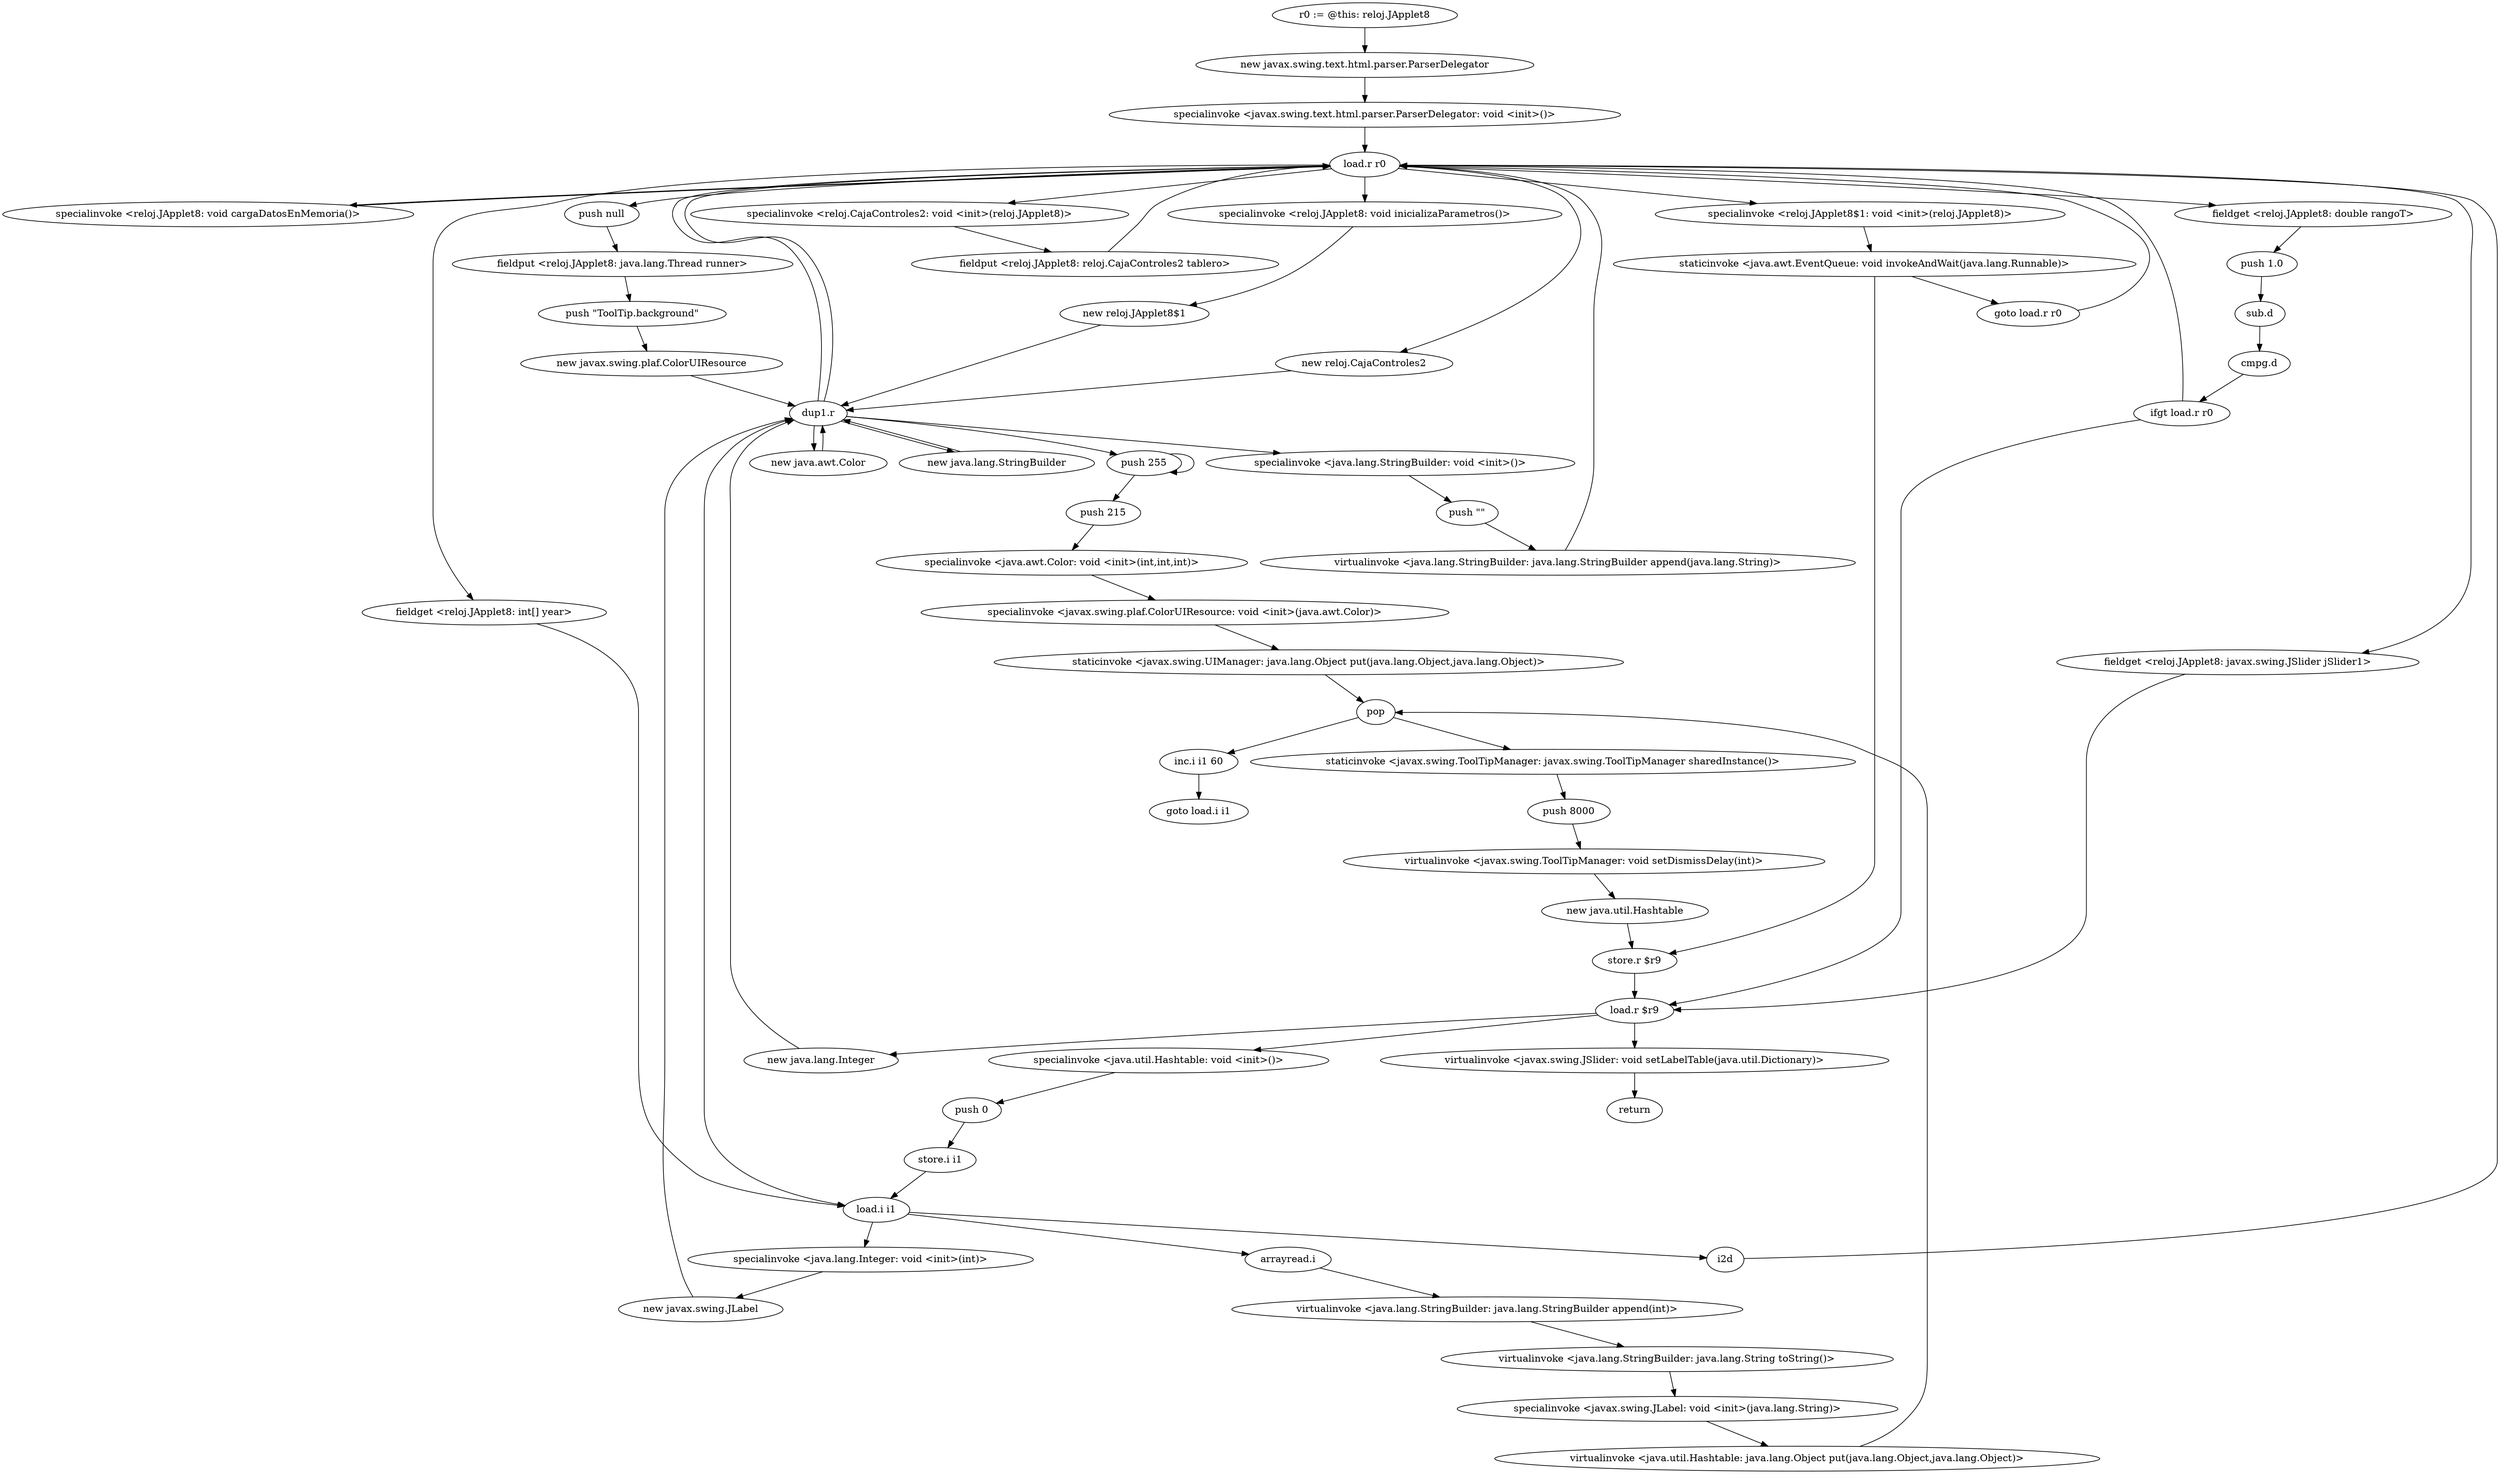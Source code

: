 digraph "" {
    "r0 := @this: reloj.JApplet8"
    "new javax.swing.text.html.parser.ParserDelegator"
    "r0 := @this: reloj.JApplet8"->"new javax.swing.text.html.parser.ParserDelegator";
    "specialinvoke <javax.swing.text.html.parser.ParserDelegator: void <init>()>"
    "new javax.swing.text.html.parser.ParserDelegator"->"specialinvoke <javax.swing.text.html.parser.ParserDelegator: void <init>()>";
    "load.r r0"
    "specialinvoke <javax.swing.text.html.parser.ParserDelegator: void <init>()>"->"load.r r0";
    "specialinvoke <reloj.JApplet8: void cargaDatosEnMemoria()>"
    "load.r r0"->"specialinvoke <reloj.JApplet8: void cargaDatosEnMemoria()>";
    "specialinvoke <reloj.JApplet8: void cargaDatosEnMemoria()>"->"load.r r0";
    "specialinvoke <reloj.JApplet8: void inicializaParametros()>"
    "load.r r0"->"specialinvoke <reloj.JApplet8: void inicializaParametros()>";
    "new reloj.JApplet8$1"
    "specialinvoke <reloj.JApplet8: void inicializaParametros()>"->"new reloj.JApplet8$1";
    "dup1.r"
    "new reloj.JApplet8$1"->"dup1.r";
    "dup1.r"->"load.r r0";
    "specialinvoke <reloj.JApplet8$1: void <init>(reloj.JApplet8)>"
    "load.r r0"->"specialinvoke <reloj.JApplet8$1: void <init>(reloj.JApplet8)>";
    "staticinvoke <java.awt.EventQueue: void invokeAndWait(java.lang.Runnable)>"
    "specialinvoke <reloj.JApplet8$1: void <init>(reloj.JApplet8)>"->"staticinvoke <java.awt.EventQueue: void invokeAndWait(java.lang.Runnable)>";
    "goto load.r r0"
    "staticinvoke <java.awt.EventQueue: void invokeAndWait(java.lang.Runnable)>"->"goto load.r r0";
    "goto load.r r0"->"load.r r0";
    "new reloj.CajaControles2"
    "load.r r0"->"new reloj.CajaControles2";
    "new reloj.CajaControles2"->"dup1.r";
    "dup1.r"->"load.r r0";
    "specialinvoke <reloj.CajaControles2: void <init>(reloj.JApplet8)>"
    "load.r r0"->"specialinvoke <reloj.CajaControles2: void <init>(reloj.JApplet8)>";
    "fieldput <reloj.JApplet8: reloj.CajaControles2 tablero>"
    "specialinvoke <reloj.CajaControles2: void <init>(reloj.JApplet8)>"->"fieldput <reloj.JApplet8: reloj.CajaControles2 tablero>";
    "fieldput <reloj.JApplet8: reloj.CajaControles2 tablero>"->"load.r r0";
    "push null"
    "load.r r0"->"push null";
    "fieldput <reloj.JApplet8: java.lang.Thread runner>"
    "push null"->"fieldput <reloj.JApplet8: java.lang.Thread runner>";
    "push \"ToolTip.background\""
    "fieldput <reloj.JApplet8: java.lang.Thread runner>"->"push \"ToolTip.background\"";
    "new javax.swing.plaf.ColorUIResource"
    "push \"ToolTip.background\""->"new javax.swing.plaf.ColorUIResource";
    "new javax.swing.plaf.ColorUIResource"->"dup1.r";
    "new java.awt.Color"
    "dup1.r"->"new java.awt.Color";
    "new java.awt.Color"->"dup1.r";
    "push 255"
    "dup1.r"->"push 255";
    "push 255"->"push 255";
    "push 215"
    "push 255"->"push 215";
    "specialinvoke <java.awt.Color: void <init>(int,int,int)>"
    "push 215"->"specialinvoke <java.awt.Color: void <init>(int,int,int)>";
    "specialinvoke <javax.swing.plaf.ColorUIResource: void <init>(java.awt.Color)>"
    "specialinvoke <java.awt.Color: void <init>(int,int,int)>"->"specialinvoke <javax.swing.plaf.ColorUIResource: void <init>(java.awt.Color)>";
    "staticinvoke <javax.swing.UIManager: java.lang.Object put(java.lang.Object,java.lang.Object)>"
    "specialinvoke <javax.swing.plaf.ColorUIResource: void <init>(java.awt.Color)>"->"staticinvoke <javax.swing.UIManager: java.lang.Object put(java.lang.Object,java.lang.Object)>";
    "pop"
    "staticinvoke <javax.swing.UIManager: java.lang.Object put(java.lang.Object,java.lang.Object)>"->"pop";
    "staticinvoke <javax.swing.ToolTipManager: javax.swing.ToolTipManager sharedInstance()>"
    "pop"->"staticinvoke <javax.swing.ToolTipManager: javax.swing.ToolTipManager sharedInstance()>";
    "push 8000"
    "staticinvoke <javax.swing.ToolTipManager: javax.swing.ToolTipManager sharedInstance()>"->"push 8000";
    "virtualinvoke <javax.swing.ToolTipManager: void setDismissDelay(int)>"
    "push 8000"->"virtualinvoke <javax.swing.ToolTipManager: void setDismissDelay(int)>";
    "new java.util.Hashtable"
    "virtualinvoke <javax.swing.ToolTipManager: void setDismissDelay(int)>"->"new java.util.Hashtable";
    "store.r $r9"
    "new java.util.Hashtable"->"store.r $r9";
    "load.r $r9"
    "store.r $r9"->"load.r $r9";
    "specialinvoke <java.util.Hashtable: void <init>()>"
    "load.r $r9"->"specialinvoke <java.util.Hashtable: void <init>()>";
    "push 0"
    "specialinvoke <java.util.Hashtable: void <init>()>"->"push 0";
    "store.i i1"
    "push 0"->"store.i i1";
    "load.i i1"
    "store.i i1"->"load.i i1";
    "i2d"
    "load.i i1"->"i2d";
    "i2d"->"load.r r0";
    "fieldget <reloj.JApplet8: double rangoT>"
    "load.r r0"->"fieldget <reloj.JApplet8: double rangoT>";
    "push 1.0"
    "fieldget <reloj.JApplet8: double rangoT>"->"push 1.0";
    "sub.d"
    "push 1.0"->"sub.d";
    "cmpg.d"
    "sub.d"->"cmpg.d";
    "ifgt load.r r0"
    "cmpg.d"->"ifgt load.r r0";
    "ifgt load.r r0"->"load.r $r9";
    "new java.lang.Integer"
    "load.r $r9"->"new java.lang.Integer";
    "new java.lang.Integer"->"dup1.r";
    "dup1.r"->"load.i i1";
    "specialinvoke <java.lang.Integer: void <init>(int)>"
    "load.i i1"->"specialinvoke <java.lang.Integer: void <init>(int)>";
    "new javax.swing.JLabel"
    "specialinvoke <java.lang.Integer: void <init>(int)>"->"new javax.swing.JLabel";
    "new javax.swing.JLabel"->"dup1.r";
    "new java.lang.StringBuilder"
    "dup1.r"->"new java.lang.StringBuilder";
    "new java.lang.StringBuilder"->"dup1.r";
    "specialinvoke <java.lang.StringBuilder: void <init>()>"
    "dup1.r"->"specialinvoke <java.lang.StringBuilder: void <init>()>";
    "push \"\""
    "specialinvoke <java.lang.StringBuilder: void <init>()>"->"push \"\"";
    "virtualinvoke <java.lang.StringBuilder: java.lang.StringBuilder append(java.lang.String)>"
    "push \"\""->"virtualinvoke <java.lang.StringBuilder: java.lang.StringBuilder append(java.lang.String)>";
    "virtualinvoke <java.lang.StringBuilder: java.lang.StringBuilder append(java.lang.String)>"->"load.r r0";
    "fieldget <reloj.JApplet8: int[] year>"
    "load.r r0"->"fieldget <reloj.JApplet8: int[] year>";
    "fieldget <reloj.JApplet8: int[] year>"->"load.i i1";
    "arrayread.i"
    "load.i i1"->"arrayread.i";
    "virtualinvoke <java.lang.StringBuilder: java.lang.StringBuilder append(int)>"
    "arrayread.i"->"virtualinvoke <java.lang.StringBuilder: java.lang.StringBuilder append(int)>";
    "virtualinvoke <java.lang.StringBuilder: java.lang.String toString()>"
    "virtualinvoke <java.lang.StringBuilder: java.lang.StringBuilder append(int)>"->"virtualinvoke <java.lang.StringBuilder: java.lang.String toString()>";
    "specialinvoke <javax.swing.JLabel: void <init>(java.lang.String)>"
    "virtualinvoke <java.lang.StringBuilder: java.lang.String toString()>"->"specialinvoke <javax.swing.JLabel: void <init>(java.lang.String)>";
    "virtualinvoke <java.util.Hashtable: java.lang.Object put(java.lang.Object,java.lang.Object)>"
    "specialinvoke <javax.swing.JLabel: void <init>(java.lang.String)>"->"virtualinvoke <java.util.Hashtable: java.lang.Object put(java.lang.Object,java.lang.Object)>";
    "virtualinvoke <java.util.Hashtable: java.lang.Object put(java.lang.Object,java.lang.Object)>"->"pop";
    "inc.i i1 60"
    "pop"->"inc.i i1 60";
    "goto load.i i1"
    "inc.i i1 60"->"goto load.i i1";
    "ifgt load.r r0"->"load.r r0";
    "fieldget <reloj.JApplet8: javax.swing.JSlider jSlider1>"
    "load.r r0"->"fieldget <reloj.JApplet8: javax.swing.JSlider jSlider1>";
    "fieldget <reloj.JApplet8: javax.swing.JSlider jSlider1>"->"load.r $r9";
    "virtualinvoke <javax.swing.JSlider: void setLabelTable(java.util.Dictionary)>"
    "load.r $r9"->"virtualinvoke <javax.swing.JSlider: void setLabelTable(java.util.Dictionary)>";
    "return"
    "virtualinvoke <javax.swing.JSlider: void setLabelTable(java.util.Dictionary)>"->"return";
    "staticinvoke <java.awt.EventQueue: void invokeAndWait(java.lang.Runnable)>"->"store.r $r9";
}
